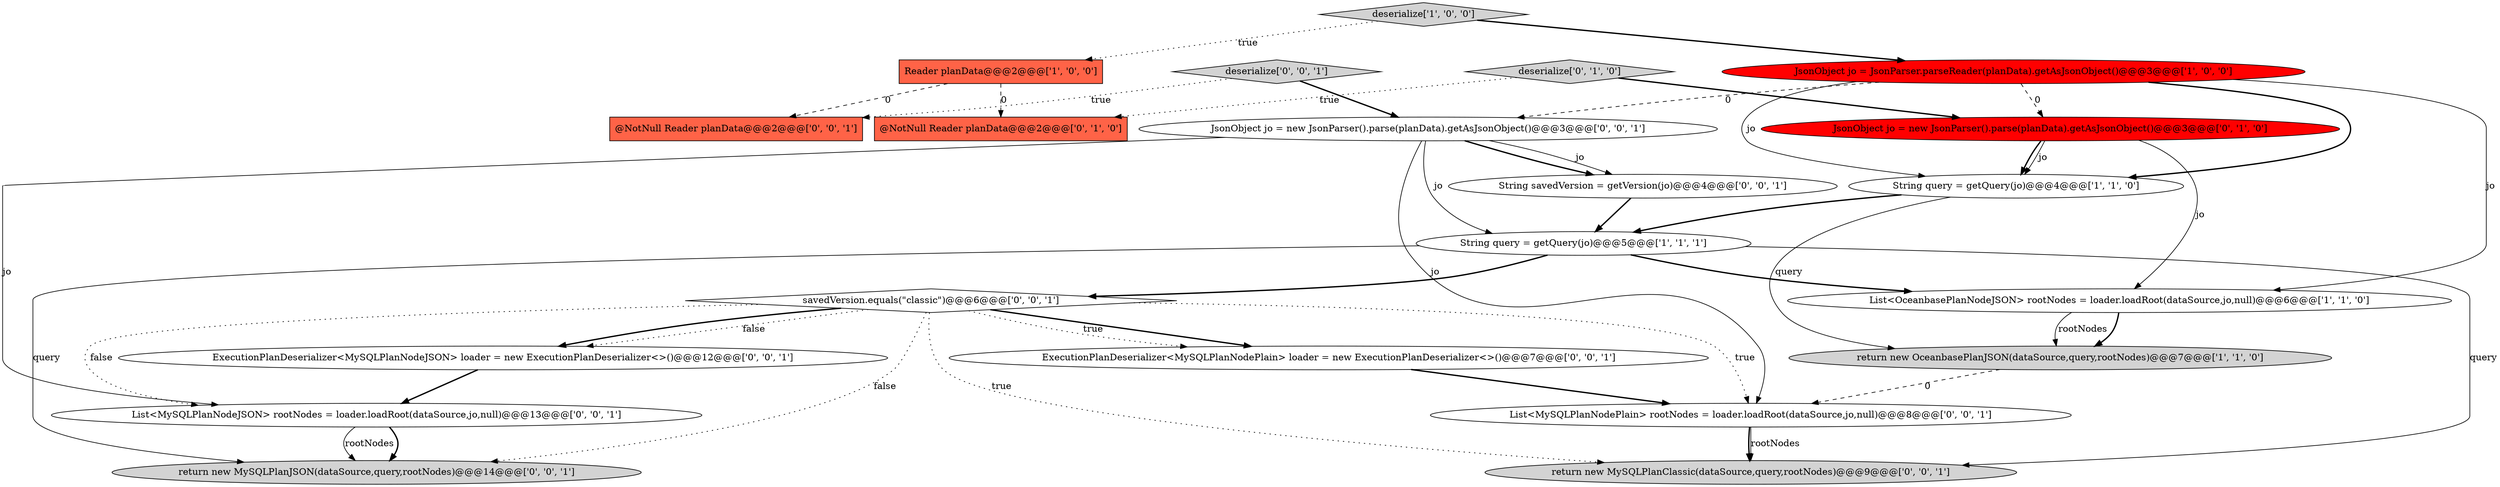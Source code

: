 digraph {
13 [style = filled, label = "List<MySQLPlanNodePlain> rootNodes = loader.loadRoot(dataSource,jo,null)@@@8@@@['0', '0', '1']", fillcolor = white, shape = ellipse image = "AAA0AAABBB3BBB"];
15 [style = filled, label = "return new MySQLPlanClassic(dataSource,query,rootNodes)@@@9@@@['0', '0', '1']", fillcolor = lightgray, shape = ellipse image = "AAA0AAABBB3BBB"];
16 [style = filled, label = "return new MySQLPlanJSON(dataSource,query,rootNodes)@@@14@@@['0', '0', '1']", fillcolor = lightgray, shape = ellipse image = "AAA0AAABBB3BBB"];
1 [style = filled, label = "Reader planData@@@2@@@['1', '0', '0']", fillcolor = tomato, shape = box image = "AAA1AAABBB1BBB"];
19 [style = filled, label = "List<MySQLPlanNodeJSON> rootNodes = loader.loadRoot(dataSource,jo,null)@@@13@@@['0', '0', '1']", fillcolor = white, shape = ellipse image = "AAA0AAABBB3BBB"];
12 [style = filled, label = "ExecutionPlanDeserializer<MySQLPlanNodeJSON> loader = new ExecutionPlanDeserializer<>()@@@12@@@['0', '0', '1']", fillcolor = white, shape = ellipse image = "AAA0AAABBB3BBB"];
5 [style = filled, label = "String query = getQuery(jo)@@@4@@@['1', '1', '0']", fillcolor = white, shape = ellipse image = "AAA0AAABBB1BBB"];
18 [style = filled, label = "ExecutionPlanDeserializer<MySQLPlanNodePlain> loader = new ExecutionPlanDeserializer<>()@@@7@@@['0', '0', '1']", fillcolor = white, shape = ellipse image = "AAA0AAABBB3BBB"];
2 [style = filled, label = "JsonObject jo = JsonParser.parseReader(planData).getAsJsonObject()@@@3@@@['1', '0', '0']", fillcolor = red, shape = ellipse image = "AAA1AAABBB1BBB"];
7 [style = filled, label = "deserialize['0', '1', '0']", fillcolor = lightgray, shape = diamond image = "AAA0AAABBB2BBB"];
0 [style = filled, label = "String query = getQuery(jo)@@@5@@@['1', '1', '1']", fillcolor = white, shape = ellipse image = "AAA0AAABBB1BBB"];
11 [style = filled, label = "String savedVersion = getVersion(jo)@@@4@@@['0', '0', '1']", fillcolor = white, shape = ellipse image = "AAA0AAABBB3BBB"];
6 [style = filled, label = "return new OceanbasePlanJSON(dataSource,query,rootNodes)@@@7@@@['1', '1', '0']", fillcolor = lightgray, shape = ellipse image = "AAA0AAABBB1BBB"];
17 [style = filled, label = "JsonObject jo = new JsonParser().parse(planData).getAsJsonObject()@@@3@@@['0', '0', '1']", fillcolor = white, shape = ellipse image = "AAA0AAABBB3BBB"];
10 [style = filled, label = "deserialize['0', '0', '1']", fillcolor = lightgray, shape = diamond image = "AAA0AAABBB3BBB"];
8 [style = filled, label = "JsonObject jo = new JsonParser().parse(planData).getAsJsonObject()@@@3@@@['0', '1', '0']", fillcolor = red, shape = ellipse image = "AAA1AAABBB2BBB"];
4 [style = filled, label = "List<OceanbasePlanNodeJSON> rootNodes = loader.loadRoot(dataSource,jo,null)@@@6@@@['1', '1', '0']", fillcolor = white, shape = ellipse image = "AAA0AAABBB1BBB"];
20 [style = filled, label = "savedVersion.equals(\"classic\")@@@6@@@['0', '0', '1']", fillcolor = white, shape = diamond image = "AAA0AAABBB3BBB"];
9 [style = filled, label = "@NotNull Reader planData@@@2@@@['0', '1', '0']", fillcolor = tomato, shape = box image = "AAA1AAABBB2BBB"];
3 [style = filled, label = "deserialize['1', '0', '0']", fillcolor = lightgray, shape = diamond image = "AAA0AAABBB1BBB"];
14 [style = filled, label = "@NotNull Reader planData@@@2@@@['0', '0', '1']", fillcolor = tomato, shape = box image = "AAA0AAABBB3BBB"];
17->13 [style = solid, label="jo"];
2->5 [style = solid, label="jo"];
2->4 [style = solid, label="jo"];
1->14 [style = dashed, label="0"];
4->6 [style = bold, label=""];
20->16 [style = dotted, label="false"];
13->15 [style = solid, label="rootNodes"];
1->9 [style = dashed, label="0"];
10->17 [style = bold, label=""];
7->9 [style = dotted, label="true"];
17->11 [style = solid, label="jo"];
7->8 [style = bold, label=""];
2->17 [style = dashed, label="0"];
2->8 [style = dashed, label="0"];
0->16 [style = solid, label="query"];
19->16 [style = bold, label=""];
10->14 [style = dotted, label="true"];
20->18 [style = bold, label=""];
17->19 [style = solid, label="jo"];
20->12 [style = dotted, label="false"];
11->0 [style = bold, label=""];
19->16 [style = solid, label="rootNodes"];
6->13 [style = dashed, label="0"];
0->15 [style = solid, label="query"];
5->0 [style = bold, label=""];
3->2 [style = bold, label=""];
8->5 [style = bold, label=""];
0->4 [style = bold, label=""];
20->12 [style = bold, label=""];
18->13 [style = bold, label=""];
20->18 [style = dotted, label="true"];
8->5 [style = solid, label="jo"];
0->20 [style = bold, label=""];
20->13 [style = dotted, label="true"];
13->15 [style = bold, label=""];
8->4 [style = solid, label="jo"];
5->6 [style = solid, label="query"];
20->19 [style = dotted, label="false"];
4->6 [style = solid, label="rootNodes"];
12->19 [style = bold, label=""];
3->1 [style = dotted, label="true"];
17->0 [style = solid, label="jo"];
20->15 [style = dotted, label="true"];
2->5 [style = bold, label=""];
17->11 [style = bold, label=""];
}
